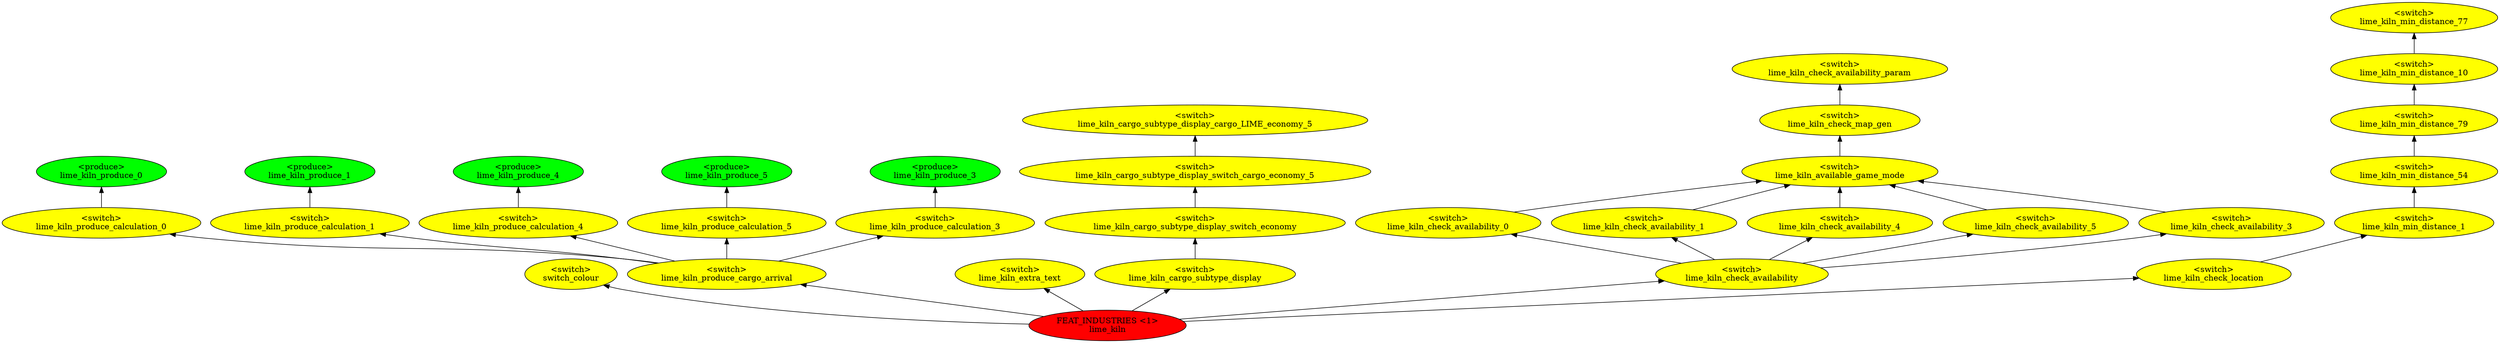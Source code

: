 digraph {
rankdir="BT"
switch_colour [fillcolor=yellow style="filled" label="<switch>\nswitch_colour"]
lime_kiln_produce_0 [fillcolor=green style="filled" label="<produce>\nlime_kiln_produce_0"]
lime_kiln_produce_calculation_0 [fillcolor=yellow style="filled" label="<switch>\nlime_kiln_produce_calculation_0"]
lime_kiln_produce_1 [fillcolor=green style="filled" label="<produce>\nlime_kiln_produce_1"]
lime_kiln_produce_calculation_1 [fillcolor=yellow style="filled" label="<switch>\nlime_kiln_produce_calculation_1"]
lime_kiln_produce_4 [fillcolor=green style="filled" label="<produce>\nlime_kiln_produce_4"]
lime_kiln_produce_calculation_4 [fillcolor=yellow style="filled" label="<switch>\nlime_kiln_produce_calculation_4"]
lime_kiln_produce_5 [fillcolor=green style="filled" label="<produce>\nlime_kiln_produce_5"]
lime_kiln_produce_calculation_5 [fillcolor=yellow style="filled" label="<switch>\nlime_kiln_produce_calculation_5"]
lime_kiln_produce_3 [fillcolor=green style="filled" label="<produce>\nlime_kiln_produce_3"]
lime_kiln_produce_calculation_3 [fillcolor=yellow style="filled" label="<switch>\nlime_kiln_produce_calculation_3"]
lime_kiln_produce_cargo_arrival [fillcolor=yellow style="filled" label="<switch>\nlime_kiln_produce_cargo_arrival"]
lime_kiln_extra_text [fillcolor=yellow style="filled" label="<switch>\nlime_kiln_extra_text"]
lime_kiln_cargo_subtype_display_cargo_LIME_economy_5 [fillcolor=yellow style="filled" label="<switch>\nlime_kiln_cargo_subtype_display_cargo_LIME_economy_5"]
lime_kiln_cargo_subtype_display_switch_cargo_economy_5 [fillcolor=yellow style="filled" label="<switch>\nlime_kiln_cargo_subtype_display_switch_cargo_economy_5"]
lime_kiln_cargo_subtype_display_switch_economy [fillcolor=yellow style="filled" label="<switch>\nlime_kiln_cargo_subtype_display_switch_economy"]
lime_kiln_cargo_subtype_display [fillcolor=yellow style="filled" label="<switch>\nlime_kiln_cargo_subtype_display"]
lime_kiln_check_availability_param [fillcolor=yellow style="filled" label="<switch>\nlime_kiln_check_availability_param"]
lime_kiln_check_map_gen [fillcolor=yellow style="filled" label="<switch>\nlime_kiln_check_map_gen"]
lime_kiln_available_game_mode [fillcolor=yellow style="filled" label="<switch>\nlime_kiln_available_game_mode"]
lime_kiln_check_availability_0 [fillcolor=yellow style="filled" label="<switch>\nlime_kiln_check_availability_0"]
lime_kiln_check_availability_1 [fillcolor=yellow style="filled" label="<switch>\nlime_kiln_check_availability_1"]
lime_kiln_check_availability_4 [fillcolor=yellow style="filled" label="<switch>\nlime_kiln_check_availability_4"]
lime_kiln_check_availability_5 [fillcolor=yellow style="filled" label="<switch>\nlime_kiln_check_availability_5"]
lime_kiln_check_availability_3 [fillcolor=yellow style="filled" label="<switch>\nlime_kiln_check_availability_3"]
lime_kiln_check_availability [fillcolor=yellow style="filled" label="<switch>\nlime_kiln_check_availability"]
lime_kiln_min_distance_77 [fillcolor=yellow style="filled" label="<switch>\nlime_kiln_min_distance_77"]
lime_kiln_min_distance_10 [fillcolor=yellow style="filled" label="<switch>\nlime_kiln_min_distance_10"]
lime_kiln_min_distance_79 [fillcolor=yellow style="filled" label="<switch>\nlime_kiln_min_distance_79"]
lime_kiln_min_distance_54 [fillcolor=yellow style="filled" label="<switch>\nlime_kiln_min_distance_54"]
lime_kiln_min_distance_1 [fillcolor=yellow style="filled" label="<switch>\nlime_kiln_min_distance_1"]
lime_kiln_check_location [fillcolor=yellow style="filled" label="<switch>\nlime_kiln_check_location"]
lime_kiln [fillcolor=red style="filled" label="FEAT_INDUSTRIES <1>\nlime_kiln"]
lime_kiln_check_availability_3->lime_kiln_available_game_mode
lime_kiln_check_location->lime_kiln_min_distance_1
lime_kiln_min_distance_54->lime_kiln_min_distance_79
lime_kiln_cargo_subtype_display_switch_cargo_economy_5->lime_kiln_cargo_subtype_display_cargo_LIME_economy_5
lime_kiln_min_distance_10->lime_kiln_min_distance_77
lime_kiln_cargo_subtype_display->lime_kiln_cargo_subtype_display_switch_economy
lime_kiln_cargo_subtype_display_switch_economy->lime_kiln_cargo_subtype_display_switch_cargo_economy_5
lime_kiln_check_availability->lime_kiln_check_availability_1
lime_kiln_check_availability->lime_kiln_check_availability_4
lime_kiln_produce_cargo_arrival->lime_kiln_produce_calculation_0
lime_kiln_produce_cargo_arrival->lime_kiln_produce_calculation_5
lime_kiln_available_game_mode->lime_kiln_check_map_gen
lime_kiln_produce_calculation_4->lime_kiln_produce_4
lime_kiln_produce_cargo_arrival->lime_kiln_produce_calculation_4
lime_kiln->lime_kiln_extra_text
lime_kiln_produce_cargo_arrival->lime_kiln_produce_calculation_3
lime_kiln->lime_kiln_produce_cargo_arrival
lime_kiln_produce_calculation_0->lime_kiln_produce_0
lime_kiln->lime_kiln_cargo_subtype_display
lime_kiln_check_map_gen->lime_kiln_check_availability_param
lime_kiln->lime_kiln_check_location
lime_kiln_produce_calculation_1->lime_kiln_produce_1
lime_kiln_check_availability->lime_kiln_check_availability_3
lime_kiln_check_availability_4->lime_kiln_available_game_mode
lime_kiln->switch_colour
lime_kiln_produce_calculation_3->lime_kiln_produce_3
lime_kiln_produce_calculation_5->lime_kiln_produce_5
lime_kiln->lime_kiln_check_availability
lime_kiln_check_availability_5->lime_kiln_available_game_mode
lime_kiln_produce_cargo_arrival->lime_kiln_produce_calculation_1
lime_kiln_check_availability_1->lime_kiln_available_game_mode
lime_kiln_check_availability->lime_kiln_check_availability_5
lime_kiln_min_distance_1->lime_kiln_min_distance_54
lime_kiln_min_distance_79->lime_kiln_min_distance_10
lime_kiln_check_availability->lime_kiln_check_availability_0
lime_kiln_check_availability_0->lime_kiln_available_game_mode
}
